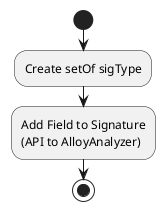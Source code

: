 @startuml
start
:Create setOf sigType;
:Add Field to Signature
(API to AlloyAnalyzer) ;
stop
@enduml